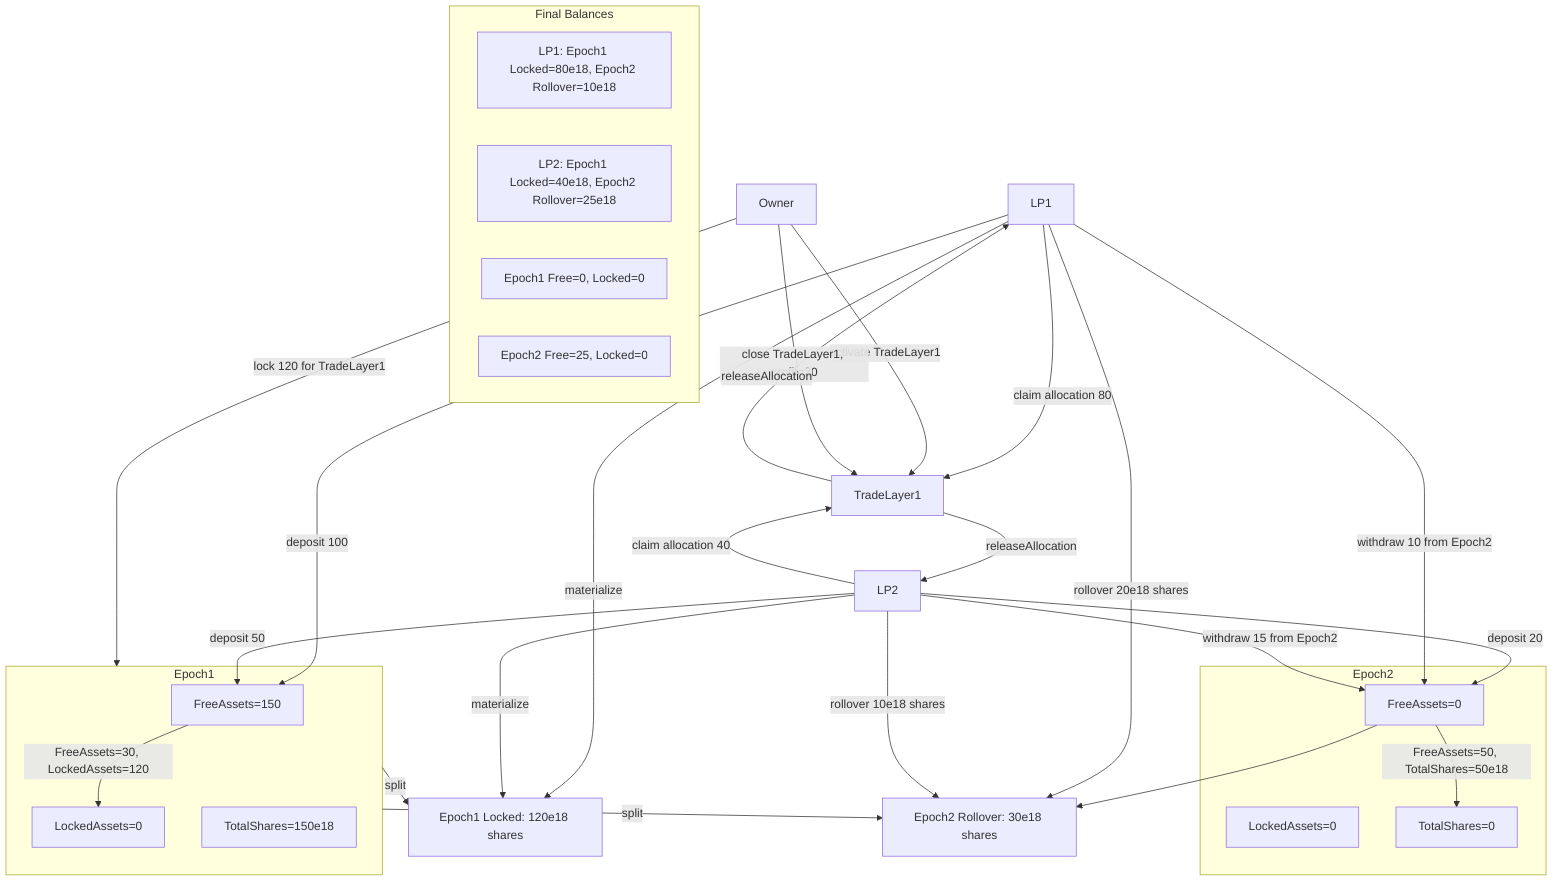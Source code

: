 flowchart TD
    %% Epochs
    subgraph E1["Epoch1"]
        E1FA[FreeAssets=150] 
        E1LA[LockedAssets=0]
        E1TS[TotalShares=150e18]
    end

    subgraph E2["Epoch2"]
        E2FA[FreeAssets=0] 
        E2LA[LockedAssets=0]
        E2TS[TotalShares=0]
    end

    %% LP Deposits
    LP1["LP1"] -->|deposit 100| E1FA
    LP2["LP2"] -->|deposit 50| E1FA

    %% Trade Layer Lock
    Owner["Owner"] -->|lock 120 for TradeLayer1| E1
    E1FA -->|FreeAssets=30, LockedAssets=120| E1LA

    %% Epoch Split
    E1 -->|split| E1Locked["Epoch1 Locked: 120e18 shares"]
    E1 -->|split| E2Rollover["Epoch2 Rollover: 30e18 shares"]
    E2FA --> E2Rollover

    %% Materialization
    LP1 -->|materialize| E1Locked
    LP1 -->|rollover 20e18 shares| E2Rollover
    LP2 -->|materialize| E1Locked
    LP2 -->|rollover 10e18 shares| E2Rollover

    %% Additional deposit to Epoch2
    LP2 -->|deposit 20| E2FA
    E2FA -->|FreeAssets=50, TotalShares=50e18| E2TS

    %% Trade Layer Allocation
    LP1 -->|claim allocation 80| TradeLayer1["TradeLayer1"]
    LP2 -->|claim allocation 40| TradeLayer1

    Owner -->|activate TradeLayer1| TradeLayer1
    Owner -->|close TradeLayer1, profit=20| TradeLayer1
    TradeLayer1 -->|releaseAllocation| LP1
    TradeLayer1 -->|releaseAllocation| LP2

    %% Withdrawals
    LP1 -->|withdraw 10 from Epoch2| E2FA
    LP2 -->|withdraw 15 from Epoch2| E2FA

    %% Final State Notes
    subgraph FinalState["Final Balances"]
        FS_LP1["LP1: Epoch1 Locked=80e18, Epoch2 Rollover=10e18"]
        FS_LP2["LP2: Epoch1 Locked=40e18, Epoch2 Rollover=25e18"]
        FS_E1["Epoch1 Free=0, Locked=0"]
        FS_E2["Epoch2 Free=25, Locked=0"]
    end
